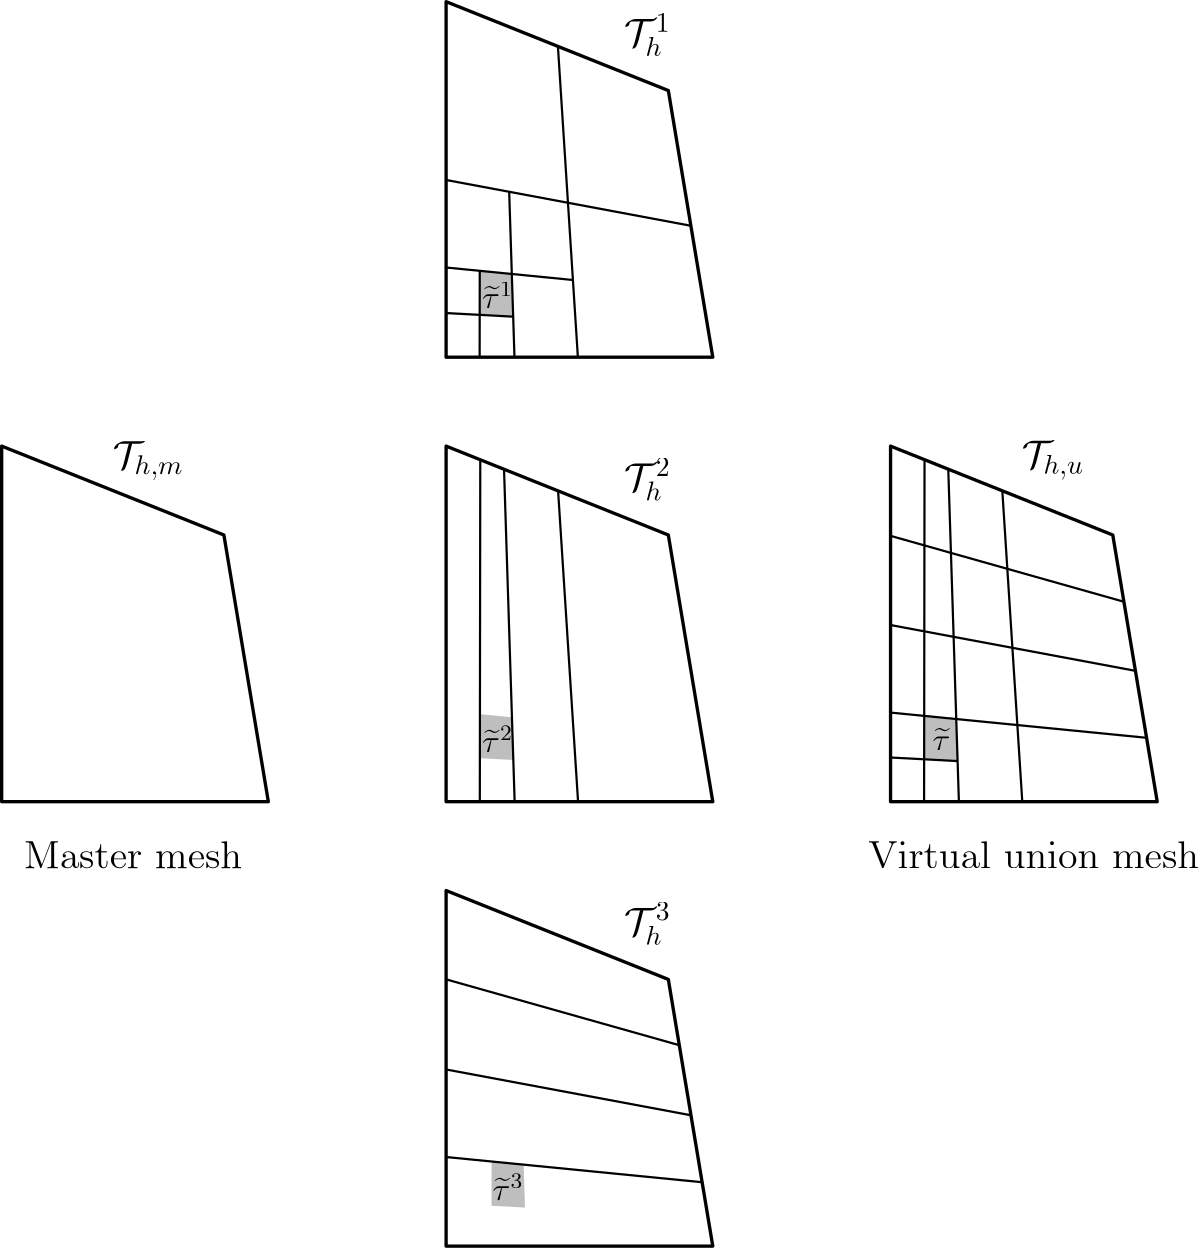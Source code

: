 <?xml version="1.0"?>
<!DOCTYPE ipe SYSTEM "ipe.dtd">
<ipe version="70005" creator="Ipe 7.1.4">
<info created="D:20141201012548" modified="D:20141201014423"/>
<ipestyle name="basic">
<symbol name="arrow/arc(spx)">
<path stroke="sym-stroke" fill="sym-stroke" pen="sym-pen">
0 0 m
-1 0.333 l
-1 -0.333 l
h
</path>
</symbol>
<symbol name="arrow/farc(spx)">
<path stroke="sym-stroke" fill="white" pen="sym-pen">
0 0 m
-1 0.333 l
-1 -0.333 l
h
</path>
</symbol>
<symbol name="mark/circle(sx)" transformations="translations">
<path fill="sym-stroke">
0.6 0 0 0.6 0 0 e
0.4 0 0 0.4 0 0 e
</path>
</symbol>
<symbol name="mark/disk(sx)" transformations="translations">
<path fill="sym-stroke">
0.6 0 0 0.6 0 0 e
</path>
</symbol>
<symbol name="mark/fdisk(sfx)" transformations="translations">
<group>
<path fill="sym-fill">
0.5 0 0 0.5 0 0 e
</path>
<path fill="sym-stroke" fillrule="eofill">
0.6 0 0 0.6 0 0 e
0.4 0 0 0.4 0 0 e
</path>
</group>
</symbol>
<symbol name="mark/box(sx)" transformations="translations">
<path fill="sym-stroke" fillrule="eofill">
-0.6 -0.6 m
0.6 -0.6 l
0.6 0.6 l
-0.6 0.6 l
h
-0.4 -0.4 m
0.4 -0.4 l
0.4 0.4 l
-0.4 0.4 l
h
</path>
</symbol>
<symbol name="mark/square(sx)" transformations="translations">
<path fill="sym-stroke">
-0.6 -0.6 m
0.6 -0.6 l
0.6 0.6 l
-0.6 0.6 l
h
</path>
</symbol>
<symbol name="mark/fsquare(sfx)" transformations="translations">
<group>
<path fill="sym-fill">
-0.5 -0.5 m
0.5 -0.5 l
0.5 0.5 l
-0.5 0.5 l
h
</path>
<path fill="sym-stroke" fillrule="eofill">
-0.6 -0.6 m
0.6 -0.6 l
0.6 0.6 l
-0.6 0.6 l
h
-0.4 -0.4 m
0.4 -0.4 l
0.4 0.4 l
-0.4 0.4 l
h
</path>
</group>
</symbol>
<symbol name="mark/cross(sx)" transformations="translations">
<group>
<path fill="sym-stroke">
-0.43 -0.57 m
0.57 0.43 l
0.43 0.57 l
-0.57 -0.43 l
h
</path>
<path fill="sym-stroke">
-0.43 0.57 m
0.57 -0.43 l
0.43 -0.57 l
-0.57 0.43 l
h
</path>
</group>
</symbol>
<symbol name="arrow/fnormal(spx)">
<path stroke="sym-stroke" fill="white" pen="sym-pen">
0 0 m
-1 0.333 l
-1 -0.333 l
h
</path>
</symbol>
<symbol name="arrow/pointed(spx)">
<path stroke="sym-stroke" fill="sym-stroke" pen="sym-pen">
0 0 m
-1 0.333 l
-0.8 0 l
-1 -0.333 l
h
</path>
</symbol>
<symbol name="arrow/fpointed(spx)">
<path stroke="sym-stroke" fill="white" pen="sym-pen">
0 0 m
-1 0.333 l
-0.8 0 l
-1 -0.333 l
h
</path>
</symbol>
<symbol name="arrow/linear(spx)">
<path stroke="sym-stroke" pen="sym-pen">
-1 0.333 m
0 0 l
-1 -0.333 l
</path>
</symbol>
<symbol name="arrow/fdouble(spx)">
<path stroke="sym-stroke" fill="white" pen="sym-pen">
0 0 m
-1 0.333 l
-1 -0.333 l
h
-1 0 m
-2 0.333 l
-2 -0.333 l
h
</path>
</symbol>
<symbol name="arrow/double(spx)">
<path stroke="sym-stroke" fill="sym-stroke" pen="sym-pen">
0 0 m
-1 0.333 l
-1 -0.333 l
h
-1 0 m
-2 0.333 l
-2 -0.333 l
h
</path>
</symbol>
<pen name="heavier" value="0.8"/>
<pen name="fat" value="1.2"/>
<pen name="ultrafat" value="2"/>
<symbolsize name="large" value="5"/>
<symbolsize name="small" value="2"/>
<symbolsize name="tiny" value="1.1"/>
<arrowsize name="large" value="10"/>
<arrowsize name="small" value="5"/>
<arrowsize name="tiny" value="3"/>
<color name="red" value="1 0 0"/>
<color name="green" value="0 1 0"/>
<color name="blue" value="0 0 1"/>
<color name="yellow" value="1 1 0"/>
<color name="orange" value="1 0.647 0"/>
<color name="gold" value="1 0.843 0"/>
<color name="purple" value="0.627 0.125 0.941"/>
<color name="gray" value="0.745"/>
<color name="brown" value="0.647 0.165 0.165"/>
<color name="navy" value="0 0 0.502"/>
<color name="pink" value="1 0.753 0.796"/>
<color name="seagreen" value="0.18 0.545 0.341"/>
<color name="turquoise" value="0.251 0.878 0.816"/>
<color name="violet" value="0.933 0.51 0.933"/>
<color name="darkblue" value="0 0 0.545"/>
<color name="darkcyan" value="0 0.545 0.545"/>
<color name="darkgray" value="0.663"/>
<color name="darkgreen" value="0 0.392 0"/>
<color name="darkmagenta" value="0.545 0 0.545"/>
<color name="darkorange" value="1 0.549 0"/>
<color name="darkred" value="0.545 0 0"/>
<color name="lightblue" value="0.678 0.847 0.902"/>
<color name="lightcyan" value="0.878 1 1"/>
<color name="lightgray" value="0.827"/>
<color name="lightgreen" value="0.565 0.933 0.565"/>
<color name="lightyellow" value="1 1 0.878"/>
<dashstyle name="dashed" value="[4] 0"/>
<dashstyle name="dotted" value="[1 3] 0"/>
<dashstyle name="dash dotted" value="[4 2 1 2] 0"/>
<dashstyle name="dash dot dotted" value="[4 2 1 2 1 2] 0"/>
<textsize name="large" value="\large"/>
<textsize name="Large" value="\Large"/>
<textsize name="LARGE" value="\LARGE"/>
<textsize name="huge" value="\huge"/>
<textsize name="Huge" value="\Huge"/>
<textsize name="small" value="\small"/>
<textsize name="footnote" value="\footnotesize"/>
<textsize name="tiny" value="\tiny"/>
<textstyle name="center" begin="\begin{center}" end="\end{center}"/>
<textstyle name="itemize" begin="\begin{itemize}" end="\end{itemize}"/>
<textstyle name="item" begin="\begin{itemize}\item{}" end="\end{itemize}"/>
<gridsize name="4 pts" value="4"/>
<gridsize name="8 pts (~3 mm)" value="8"/>
<gridsize name="16 pts (~6 mm)" value="16"/>
<gridsize name="32 pts (~12 mm)" value="32"/>
<gridsize name="10 pts (~3.5 mm)" value="10"/>
<gridsize name="20 pts (~7 mm)" value="20"/>
<gridsize name="14 pts (~5 mm)" value="14"/>
<gridsize name="28 pts (~10 mm)" value="28"/>
<gridsize name="56 pts (~20 mm)" value="56"/>
<anglesize name="90 deg" value="90"/>
<anglesize name="60 deg" value="60"/>
<anglesize name="45 deg" value="45"/>
<anglesize name="30 deg" value="30"/>
<anglesize name="22.5 deg" value="22.5"/>
<tiling name="falling" angle="-60" step="4" width="1"/>
<tiling name="rising" angle="30" step="4" width="1"/>
</ipestyle>
<page>
<layer name="alpha"/>
<view layers="alpha" active="alpha"/>
<path layer="alpha" fill="gray">
204.111 703.098 m
204.09 687.246 l
216.143 686.601 l
215.652 701.962 l
h
</path>
<path matrix="1 0 0 1 160 -160" fill="gray">
204.111 703.098 m
204.09 687.246 l
216.143 686.601 l
215.652 701.962 l
h
</path>
<path matrix="1 0 0 1 4.25548 -320.726" fill="gray">
204.111 703.098 m
204.09 687.246 l
216.143 686.601 l
215.652 701.962 l
h
</path>
<path matrix="1 0 0 1 0.0653542 -159.596" fill="gray">
204.111 703.098 m
204.09 687.246 l
216.143 686.601 l
215.652 701.962 l
h
</path>
<path stroke="black" pen="fat">
32 640 m
32 512 l
128 512 l
112 608 l
112 608 l
h
</path>
<path matrix="1 0 0 1 160 0" stroke="black" pen="fat">
32 640 m
32 512 l
128 512 l
112 608 l
112 608 l
h
</path>
<path matrix="1 0 0 1 160 160" stroke="black" pen="fat">
32 640 m
32 512 l
128 512 l
112 608 l
112 608 l
h
</path>
<path matrix="1 0 0 1 160 -160" stroke="black" pen="fat">
32 640 m
32 512 l
128 512 l
112 608 l
112 608 l
h
</path>
<path stroke="black" pen="heavier">
232.249 783.9 m
239.437 672 l
</path>
<path stroke="black" pen="heavier">
192 735.798 m
280.113 719.321 l
</path>
<path stroke="black" pen="heavier">
214.707 731.552 m
216.609 672 l
</path>
<path stroke="black" pen="heavier">
192 704.289 m
237.652 699.797 l
</path>
<path stroke="black" pen="heavier">
204.111 703.098 m
204.07 672 l
</path>
<path stroke="black" pen="heavier">
192 687.892 m
216.143 686.601 l
</path>
<path matrix="1 0 0 1 320 0" stroke="black" pen="fat">
32 640 m
32 512 l
128 512 l
112 608 l
112 608 l
h
</path>
<path matrix="1 0 0 1 160 -160" stroke="black" pen="heavier">
192 687.892 m
216.143 686.601 l
</path>
<path matrix="1 0 0 1 0.0647209 -160" stroke="black" pen="heavier">
232.249 783.9 m
239.437 672 l
</path>
<path matrix="2.00996 0 0 2.00996 -218.703 -838.696" stroke="black" pen="heavier">
214.707 731.552 m
216.609 672 l
</path>
<path matrix="3.95805 0 0 3.95805 -603.585 -2147.81" stroke="black" pen="heavier">
204.111 703.098 m
204.07 672 l
</path>
<path matrix="1 0 0 1 160 -160.242" stroke="black" pen="heavier">
232.249 783.9 m
239.437 672 l
</path>
<path matrix="2.00996 0 0 2.00996 -58.7681 -838.938" stroke="black" pen="heavier">
214.707 731.552 m
216.609 672 l
</path>
<path matrix="3.95805 0 0 3.95805 -443.65 -2148.05" stroke="black" pen="heavier">
204.111 703.098 m
204.07 672 l
</path>
<path matrix="1 0 0 1 0 -320.217" stroke="black" pen="heavier">
192 735.798 m
280.113 719.321 l
</path>
<path matrix="2.01807 0 0 2.01807 -195.47 -1037.24" stroke="black" pen="heavier">
192 704.289 m
237.652 699.797 l
</path>
<path matrix="1 0 0 1 160 -160.217" stroke="black" pen="heavier">
192 735.798 m
280.113 719.321 l
</path>
<path matrix="2.01807 0 0 2.01807 -35.47 -877.24" stroke="black" pen="heavier">
192 704.289 m
237.652 699.797 l
</path>
<path stroke="black" pen="heavier">
192 448.024 m
275.947 424.321 l
</path>
<path matrix="1 0 0 1 160 159.664" stroke="black" pen="heavier">
192 448.024 m
275.947 424.321 l
</path>
<text matrix="1 0 0 1 24 -24" transformations="translations" pos="48 656" stroke="black" type="label" width="25.566" height="9.802" depth="4.09" valign="baseline" size="Large">$\mathcal{T}_{h,m}$</text>
<text matrix="1 0 0 1 351.22 -23.7964" transformations="translations" pos="48 656" stroke="black" type="label" width="22.522" height="9.802" depth="4.09" valign="baseline" size="Large">$\mathcal{T}_{h,u}$</text>
<text matrix="1 0 0 1 208 128" transformations="translations" pos="48 656" stroke="black" type="label" width="16.939" height="11.623" depth="3.55" valign="baseline" size="Large">$\mathcal{T}_{h}^1$</text>
<text matrix="1 0 0 1 208 -32" transformations="translations" pos="48 656" stroke="black" type="label" width="16.939" height="11.623" depth="3.55" valign="baseline" size="Large">$\mathcal{T}_{h}^2$</text>
<text matrix="1 0 0 1 208 -192" transformations="translations" pos="48 656" stroke="black" type="label" width="16.939" height="11.623" depth="3.55" valign="baseline" size="Large">$\mathcal{T}_{h}^3$</text>
<text matrix="1 0 0 1 -8 -8" transformations="translations" pos="48 496" stroke="black" type="label" width="78.581" height="9.963" depth="0" valign="baseline" size="Large">Master mesh</text>
<text matrix="1 0 0 1 296 -8" transformations="translations" pos="48 496" stroke="black" type="label" width="119.084" height="9.963" depth="0" valign="baseline" size="Large">Virtual union mesh</text>
<text matrix="1 0 0 1 -0.922655 -5.53593" transformations="translations" pos="368 536" stroke="black" type="label" width="6.419" height="8.053" depth="0" valign="baseline" size="large">$\widetilde\tau$</text>
<text matrix="1 0 0 1 -163.059 -6.20746" transformations="translations" pos="368 536" stroke="black" type="label" width="11.151" height="9.475" depth="0" valign="baseline" size="large">$\widetilde\tau^2$</text>
<text matrix="1 0 0 1 -163.059 153.588" transformations="translations" pos="368 536" stroke="black" type="label" width="11.151" height="9.475" depth="0" valign="baseline" size="large">$\widetilde\tau^1$</text>
<text matrix="1 0 0 1 -159.28 -167.472" transformations="translations" pos="368 536" stroke="black" type="label" width="11.151" height="9.475" depth="0" valign="baseline" size="large">$\widetilde\tau^3$</text>
</page>
</ipe>
